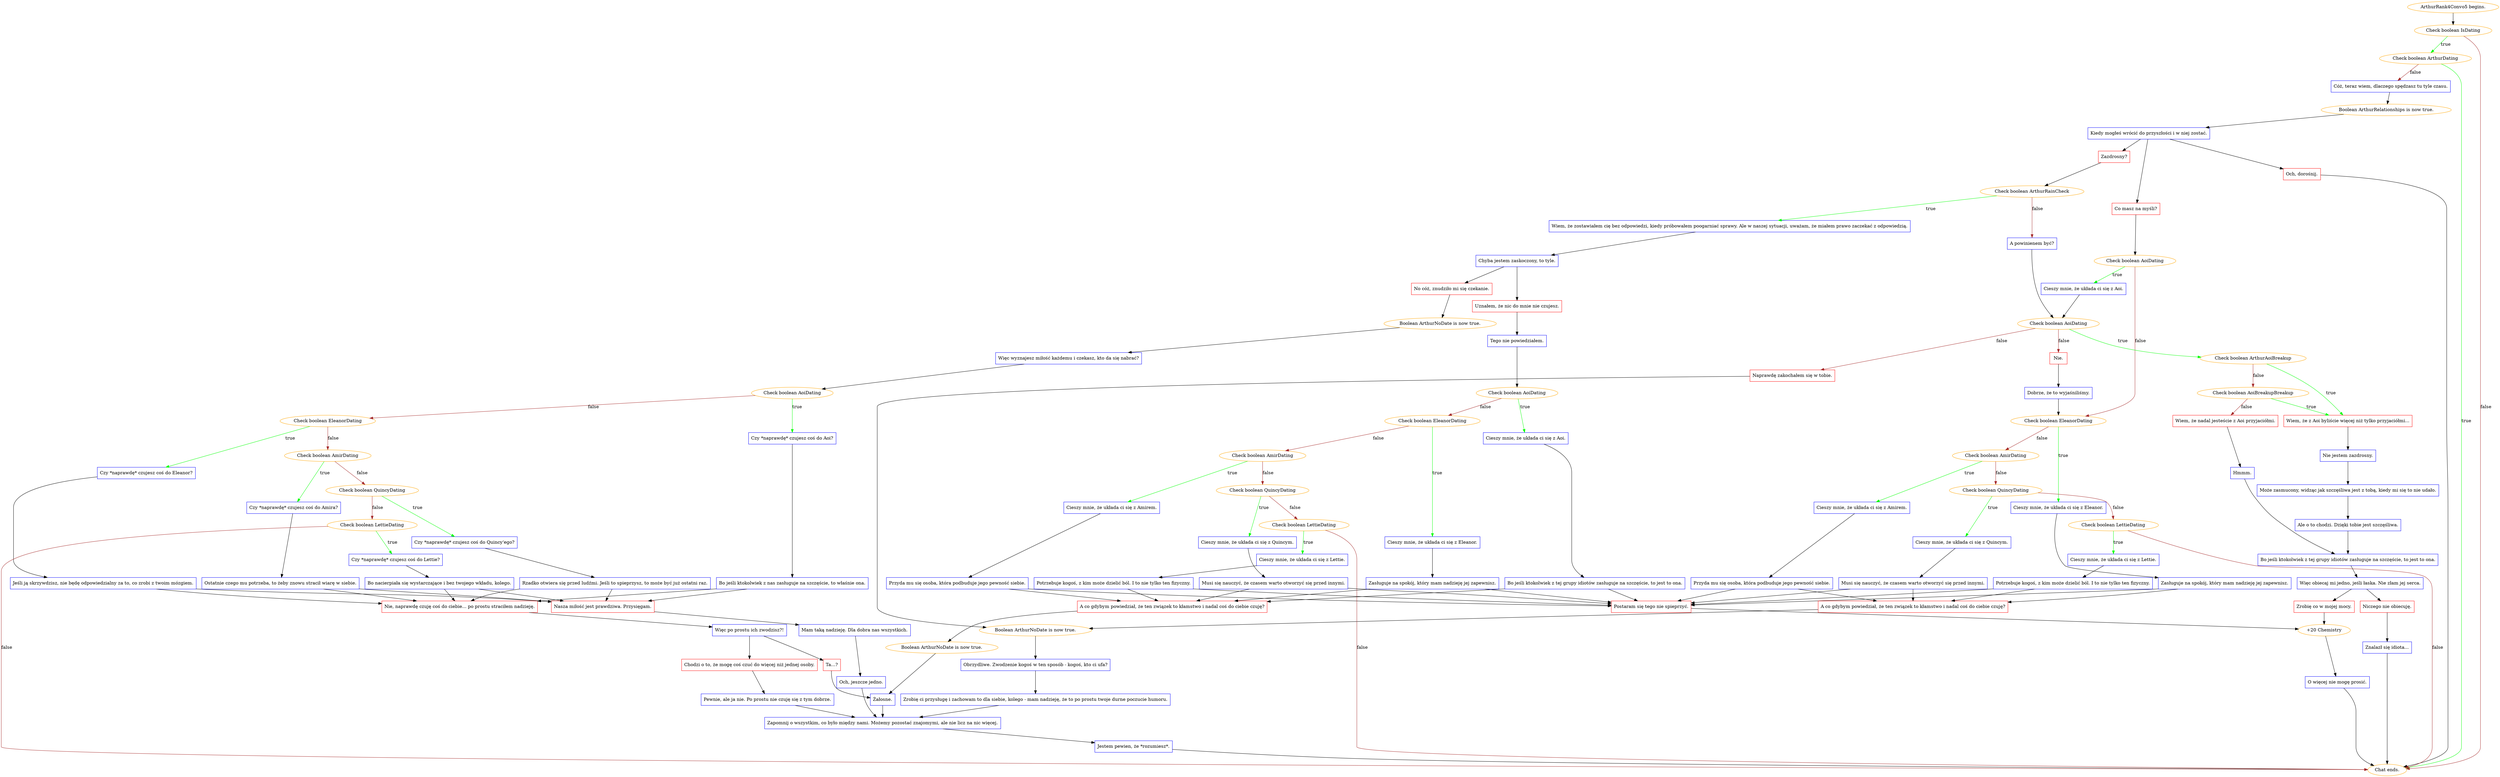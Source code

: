 digraph {
	"ArthurRank4Convo5 begins." [color=orange];
		"ArthurRank4Convo5 begins." -> j2018845881;
	j2018845881 [label="Check boolean IsDating",color=orange];
		j2018845881 -> j2993237603 [label=true,color=green];
		j2018845881 -> "Chat ends." [label=false,color=brown];
	j2993237603 [label="Check boolean ArthurDating",color=orange];
		j2993237603 -> "Chat ends." [label=true,color=green];
		j2993237603 -> j986338825 [label=false,color=brown];
	"Chat ends." [color=orange];
	j986338825 [label="Cóż, teraz wiem, dlaczego spędzasz tu tyle czasu.",shape=box,color=blue];
		j986338825 -> j1853530436;
	j1853530436 [label="Boolean ArthurRelationships is now true.",color=orange];
		j1853530436 -> j2573928837;
	j2573928837 [label="Kiedy mogłeś wrócić do przyszłości i w niej zostać.",shape=box,color=blue];
		j2573928837 -> j784295673;
		j2573928837 -> j1585899753;
		j2573928837 -> j4236118106;
	j784295673 [label="Och, dorośnij.",shape=box,color=red];
		j784295673 -> "Chat ends.";
	j1585899753 [label="Zazdrosny?",shape=box,color=red];
		j1585899753 -> j1876090925;
	j4236118106 [label="Co masz na myśli?",shape=box,color=red];
		j4236118106 -> j3574252422;
	j1876090925 [label="Check boolean ArthurRainCheck",color=orange];
		j1876090925 -> j4060195934 [label=true,color=green];
		j1876090925 -> j2944305471 [label=false,color=brown];
	j3574252422 [label="Check boolean AoiDating",color=orange];
		j3574252422 -> j670730473 [label=true,color=green];
		j3574252422 -> j1759626161 [label=false,color=brown];
	j4060195934 [label="Wiem, że zostawiałem cię bez odpowiedzi, kiedy próbowałem poogarniać sprawy. Ale w naszej sytuacji, uważam, że miałem prawo zaczekać z odpowiedzią.",shape=box,color=blue];
		j4060195934 -> j111127565;
	j2944305471 [label="A powinienem być?",shape=box,color=blue];
		j2944305471 -> j2279261553;
	j670730473 [label="Cieszy mnie, że układa ci się z Aoi.",shape=box,color=blue];
		j670730473 -> j2279261553;
	j1759626161 [label="Check boolean EleanorDating",color=orange];
		j1759626161 -> j2780899830 [label=true,color=green];
		j1759626161 -> j4274557196 [label=false,color=brown];
	j111127565 [label="Chyba jestem zaskoczony, to tyle.",shape=box,color=blue];
		j111127565 -> j2331713832;
		j111127565 -> j3007533135;
	j2279261553 [label="Check boolean AoiDating",color=orange];
		j2279261553 -> j1863277533 [label=true,color=green];
		j2279261553 -> j1328611213 [label=false,color=brown];
		j2279261553 -> j3657525527 [label=false,color=brown];
	j2780899830 [label="Cieszy mnie, że układa ci się z Eleanor.",shape=box,color=blue];
		j2780899830 -> j149664218;
	j4274557196 [label="Check boolean AmirDating",color=orange];
		j4274557196 -> j2933433564 [label=true,color=green];
		j4274557196 -> j1675108729 [label=false,color=brown];
	j2331713832 [label="Uznałem, że nic do mnie nie czujesz.",shape=box,color=red];
		j2331713832 -> j1246774028;
	j3007533135 [label="No cóż, znudziło mi się czekanie.",shape=box,color=red];
		j3007533135 -> j3792020514;
	j1863277533 [label="Check boolean ArthurAoiBreakup",color=orange];
		j1863277533 -> j1455711542 [label=true,color=green];
		j1863277533 -> j1641706424 [label=false,color=brown];
	j1328611213 [label="Nie.",shape=box,color=red];
		j1328611213 -> j2831500588;
	j3657525527 [label="Naprawdę zakochałem się w tobie.",shape=box,color=red];
		j3657525527 -> j2838516504;
	j149664218 [label="Zasługuje na spokój, który mam nadzieję jej zapewnisz.",shape=box,color=blue];
		j149664218 -> j1572853846;
		j149664218 -> j2171743494;
	j2933433564 [label="Cieszy mnie, że układa ci się z Amirem.",shape=box,color=blue];
		j2933433564 -> j2650237556;
	j1675108729 [label="Check boolean QuincyDating",color=orange];
		j1675108729 -> j24711456 [label=true,color=green];
		j1675108729 -> j3895399393 [label=false,color=brown];
	j1246774028 [label="Tego nie powiedziałem.",shape=box,color=blue];
		j1246774028 -> j1292584064;
	j3792020514 [label="Boolean ArthurNoDate is now true.",color=orange];
		j3792020514 -> j1510850825;
	j1455711542 [label="Wiem, że z Aoi byliście więcej niż tylko przyjaciółmi...",shape=box,color=red];
		j1455711542 -> j1566693886;
	j1641706424 [label="Check boolean AoiBreakupBreakup",color=orange];
		j1641706424 -> j1455711542 [label=true,color=green];
		j1641706424 -> j2008395106 [label=false,color=brown];
	j2831500588 [label="Dobrze, że to wyjaśniliśmy.",shape=box,color=blue];
		j2831500588 -> j1759626161;
	j2838516504 [label="Boolean ArthurNoDate is now true.",color=orange];
		j2838516504 -> j4276617919;
	j1572853846 [label="Postaram się tego nie spieprzyć.",shape=box,color=red];
		j1572853846 -> j4160707366;
	j2171743494 [label="A co gdybym powiedział, że ten związek to kłamstwo i nadal coś do ciebie czuję?",shape=box,color=red];
		j2171743494 -> j2838516504;
	j2650237556 [label="Przyda mu się osoba, która podbuduje jego pewność siebie.",shape=box,color=blue];
		j2650237556 -> j1572853846;
		j2650237556 -> j2171743494;
	j24711456 [label="Cieszy mnie, że układa ci się z Quincym.",shape=box,color=blue];
		j24711456 -> j2391338806;
	j3895399393 [label="Check boolean LettieDating",color=orange];
		j3895399393 -> j584084749 [label=true,color=green];
		j3895399393 -> "Chat ends." [label=false,color=brown];
	j1292584064 [label="Check boolean AoiDating",color=orange];
		j1292584064 -> j411936204 [label=true,color=green];
		j1292584064 -> j1044422633 [label=false,color=brown];
	j1510850825 [label="Więc wyznajesz miłość każdemu i czekasz, kto da się nabrać?",shape=box,color=blue];
		j1510850825 -> j2578975380;
	j1566693886 [label="Nie jestem zazdrosny.",shape=box,color=blue];
		j1566693886 -> j287589664;
	j2008395106 [label="Wiem, że nadal jesteście z Aoi przyjaciółmi.",shape=box,color=red];
		j2008395106 -> j4076146032;
	j4276617919 [label="Obrzydliwe. Zwodzenie kogoś w ten sposób - kogoś, kto ci ufa?",shape=box,color=blue];
		j4276617919 -> j1362810443;
	j4160707366 [label="+20 Chemistry",color=orange];
		j4160707366 -> j4182474589;
	j2391338806 [label="Musi się nauczyć, że czasem warto otworzyć się przed innymi.",shape=box,color=blue];
		j2391338806 -> j1572853846;
		j2391338806 -> j2171743494;
	j584084749 [label="Cieszy mnie, że układa ci się z Lettie.",shape=box,color=blue];
		j584084749 -> j4054216146;
	j411936204 [label="Cieszy mnie, że układa ci się z Aoi.",shape=box,color=blue];
		j411936204 -> j1858027869;
	j1044422633 [label="Check boolean EleanorDating",color=orange];
		j1044422633 -> j1479283370 [label=true,color=green];
		j1044422633 -> j2191467577 [label=false,color=brown];
	j2578975380 [label="Check boolean AoiDating",color=orange];
		j2578975380 -> j2355811570 [label=true,color=green];
		j2578975380 -> j1553816266 [label=false,color=brown];
	j287589664 [label="Może zasmucony, widząc jak szczęśliwa jest z tobą, kiedy mi się to nie udało.",shape=box,color=blue];
		j287589664 -> j412917504;
	j4076146032 [label="Hmmm.",shape=box,color=blue];
		j4076146032 -> j4234901196;
	j1362810443 [label="Zrobię ci przysługę i zachowam to dla siebie, kolego - mam nadzieję, że to po prostu twoje durne poczucie humoru.",shape=box,color=blue];
		j1362810443 -> j3164612389;
	j4182474589 [label="O więcej nie mogę prosić.",shape=box,color=blue];
		j4182474589 -> "Chat ends.";
	j4054216146 [label="Potrzebuje kogoś, z kim może dzielić ból. I to nie tylko ten fizyczny.",shape=box,color=blue];
		j4054216146 -> j1572853846;
		j4054216146 -> j2171743494;
	j1858027869 [label="Bo jeśli ktokolwiek z tej grupy idiotów zasługuje na szczęście, to jest to ona.",shape=box,color=blue];
		j1858027869 -> j1572853846;
		j1858027869 -> j895035732;
	j1479283370 [label="Cieszy mnie, że układa ci się z Eleanor.",shape=box,color=blue];
		j1479283370 -> j940207048;
	j2191467577 [label="Check boolean AmirDating",color=orange];
		j2191467577 -> j3245373008 [label=true,color=green];
		j2191467577 -> j3786569169 [label=false,color=brown];
	j2355811570 [label="Czy *naprawdę* czujesz coś do Aoi?",shape=box,color=blue];
		j2355811570 -> j2169209022;
	j1553816266 [label="Check boolean EleanorDating",color=orange];
		j1553816266 -> j674223305 [label=true,color=green];
		j1553816266 -> j2704905820 [label=false,color=brown];
	j412917504 [label="Ale o to chodzi. Dzięki tobie jest szczęśliwa.",shape=box,color=blue];
		j412917504 -> j4234901196;
	j4234901196 [label="Bo jeśli ktokolwiek z tej grupy idiotów zasługuje na szczęście, to jest to ona.",shape=box,color=blue];
		j4234901196 -> j3475926936;
	j3164612389 [label="Zapomnij o wszystkim, co było między nami. Możemy pozostać znajomymi, ale nie licz na nic więcej.",shape=box,color=blue];
		j3164612389 -> j2174926998;
	j895035732 [label="A co gdybym powiedział, że ten związek to kłamstwo i nadal coś do ciebie czuję?",shape=box,color=red];
		j895035732 -> j1521513279;
	j940207048 [label="Zasługuje na spokój, który mam nadzieję jej zapewnisz.",shape=box,color=blue];
		j940207048 -> j1572853846;
		j940207048 -> j895035732;
	j3245373008 [label="Cieszy mnie, że układa ci się z Amirem.",shape=box,color=blue];
		j3245373008 -> j3368770235;
	j3786569169 [label="Check boolean QuincyDating",color=orange];
		j3786569169 -> j4073544882 [label=true,color=green];
		j3786569169 -> j500909637 [label=false,color=brown];
	j2169209022 [label="Bo jeśli ktokolwiek z nas zasługuje na szczęście, to właśnie ona.",shape=box,color=blue];
		j2169209022 -> j3078498387;
		j2169209022 -> j4268232424;
	j674223305 [label="Czy *naprawdę* czujesz coś do Eleanor?",shape=box,color=blue];
		j674223305 -> j3193141562;
	j2704905820 [label="Check boolean AmirDating",color=orange];
		j2704905820 -> j4045507134 [label=true,color=green];
		j2704905820 -> j1535484838 [label=false,color=brown];
	j3475926936 [label="Więc obiecaj mi jedno, jeśli łaska. Nie złam jej serca.",shape=box,color=blue];
		j3475926936 -> j2833744093;
		j3475926936 -> j13347833;
	j2174926998 [label="Jestem pewien, że *rozumiesz*.",shape=box,color=blue];
		j2174926998 -> "Chat ends.";
	j1521513279 [label="Boolean ArthurNoDate is now true.",color=orange];
		j1521513279 -> j2615443600;
	j3368770235 [label="Przyda mu się osoba, która podbuduje jego pewność siebie.",shape=box,color=blue];
		j3368770235 -> j1572853846;
		j3368770235 -> j895035732;
	j4073544882 [label="Cieszy mnie, że układa ci się z Quincym.",shape=box,color=blue];
		j4073544882 -> j675960904;
	j500909637 [label="Check boolean LettieDating",color=orange];
		j500909637 -> j3944636219 [label=true,color=green];
		j500909637 -> "Chat ends." [label=false,color=brown];
	j3078498387 [label="Nasza miłość jest prawdziwa. Przysięgam.",shape=box,color=red];
		j3078498387 -> j3611785505;
	j4268232424 [label="Nie, naprawdę czuję coś do ciebie... po prostu straciłem nadzieję.",shape=box,color=red];
		j4268232424 -> j3819873309;
	j3193141562 [label="Jeśli ją skrzywdzisz, nie będę odpowiedzialny za to, co zrobi z twoim mózgiem.",shape=box,color=blue];
		j3193141562 -> j3078498387;
		j3193141562 -> j4268232424;
	j4045507134 [label="Czy *naprawdę* czujesz coś do Amira?",shape=box,color=blue];
		j4045507134 -> j970554798;
	j1535484838 [label="Check boolean QuincyDating",color=orange];
		j1535484838 -> j2455737617 [label=true,color=green];
		j1535484838 -> j2093702655 [label=false,color=brown];
	j2833744093 [label="Zrobię co w mojej mocy.",shape=box,color=red];
		j2833744093 -> j4160707366;
	j13347833 [label="Niczego nie obiecuję.",shape=box,color=red];
		j13347833 -> j2011785719;
	j2615443600 [label="Żałosne.",shape=box,color=blue];
		j2615443600 -> j3164612389;
	j675960904 [label="Musi się nauczyć, że czasem warto otworzyć się przed innymi.",shape=box,color=blue];
		j675960904 -> j1572853846;
		j675960904 -> j895035732;
	j3944636219 [label="Cieszy mnie, że układa ci się z Lettie.",shape=box,color=blue];
		j3944636219 -> j1008707603;
	j3611785505 [label="Mam taką nadzieję. Dla dobra nas wszystkich.",shape=box,color=blue];
		j3611785505 -> j1973114789;
	j3819873309 [label="Więc po prostu ich zwodzisz?!",shape=box,color=blue];
		j3819873309 -> j1920675338;
		j3819873309 -> j1012187018;
	j970554798 [label="Ostatnie czego mu potrzeba, to żeby znowu stracił wiarę w siebie.",shape=box,color=blue];
		j970554798 -> j3078498387;
		j970554798 -> j4268232424;
	j2455737617 [label="Czy *naprawdę* czujesz coś do Quincy'ego?",shape=box,color=blue];
		j2455737617 -> j3045370308;
	j2093702655 [label="Check boolean LettieDating",color=orange];
		j2093702655 -> j2873176161 [label=true,color=green];
		j2093702655 -> "Chat ends." [label=false,color=brown];
	j2011785719 [label="Znalazł się idiota...",shape=box,color=blue];
		j2011785719 -> "Chat ends.";
	j1008707603 [label="Potrzebuje kogoś, z kim może dzielić ból. I to nie tylko ten fizyczny.",shape=box,color=blue];
		j1008707603 -> j1572853846;
		j1008707603 -> j895035732;
	j1973114789 [label="Och, jeszcze jedno.",shape=box,color=blue];
		j1973114789 -> j3164612389;
	j1920675338 [label="Chodzi o to, że mogę coś czuć do więcej niż jednej osoby.",shape=box,color=red];
		j1920675338 -> j1339202181;
	j1012187018 [label="Ta...?",shape=box,color=red];
		j1012187018 -> j2615443600;
	j3045370308 [label="Rzadko otwiera się przed ludźmi. Jeśli to spieprzysz, to może być już ostatni raz.",shape=box,color=blue];
		j3045370308 -> j3078498387;
		j3045370308 -> j4268232424;
	j2873176161 [label="Czy *naprawdę* czujesz coś do Lettie?",shape=box,color=blue];
		j2873176161 -> j2390946801;
	j1339202181 [label="Pewnie, ale ja nie. Po prostu nie czuję się z tym dobrze.",shape=box,color=blue];
		j1339202181 -> j3164612389;
	j2390946801 [label="Bo nacierpiała się wystarczające i bez twojego wkładu, kolego.",shape=box,color=blue];
		j2390946801 -> j3078498387;
		j2390946801 -> j4268232424;
}